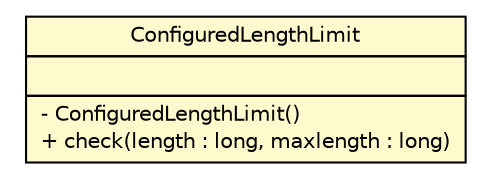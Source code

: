 #!/usr/local/bin/dot
#
# Class diagram 
# Generated by UMLGraph version R5_6 (http://www.umlgraph.org/)
#

digraph G {
	edge [fontname="Helvetica",fontsize=10,labelfontname="Helvetica",labelfontsize=10];
	node [fontname="Helvetica",fontsize=10,shape=plaintext];
	nodesep=0.25;
	ranksep=0.5;
	// org.ietf.nea.pt.validate.rules.ConfiguredLengthLimit
	c26587 [label=<<table title="org.ietf.nea.pt.validate.rules.ConfiguredLengthLimit" border="0" cellborder="1" cellspacing="0" cellpadding="2" port="p" bgcolor="lemonChiffon" href="./ConfiguredLengthLimit.html">
		<tr><td><table border="0" cellspacing="0" cellpadding="1">
<tr><td align="center" balign="center"> ConfiguredLengthLimit </td></tr>
		</table></td></tr>
		<tr><td><table border="0" cellspacing="0" cellpadding="1">
<tr><td align="left" balign="left">  </td></tr>
		</table></td></tr>
		<tr><td><table border="0" cellspacing="0" cellpadding="1">
<tr><td align="left" balign="left"> - ConfiguredLengthLimit() </td></tr>
<tr><td align="left" balign="left"> + check(length : long, maxlength : long) </td></tr>
		</table></td></tr>
		</table>>, URL="./ConfiguredLengthLimit.html", fontname="Helvetica", fontcolor="black", fontsize=10.0];
}

